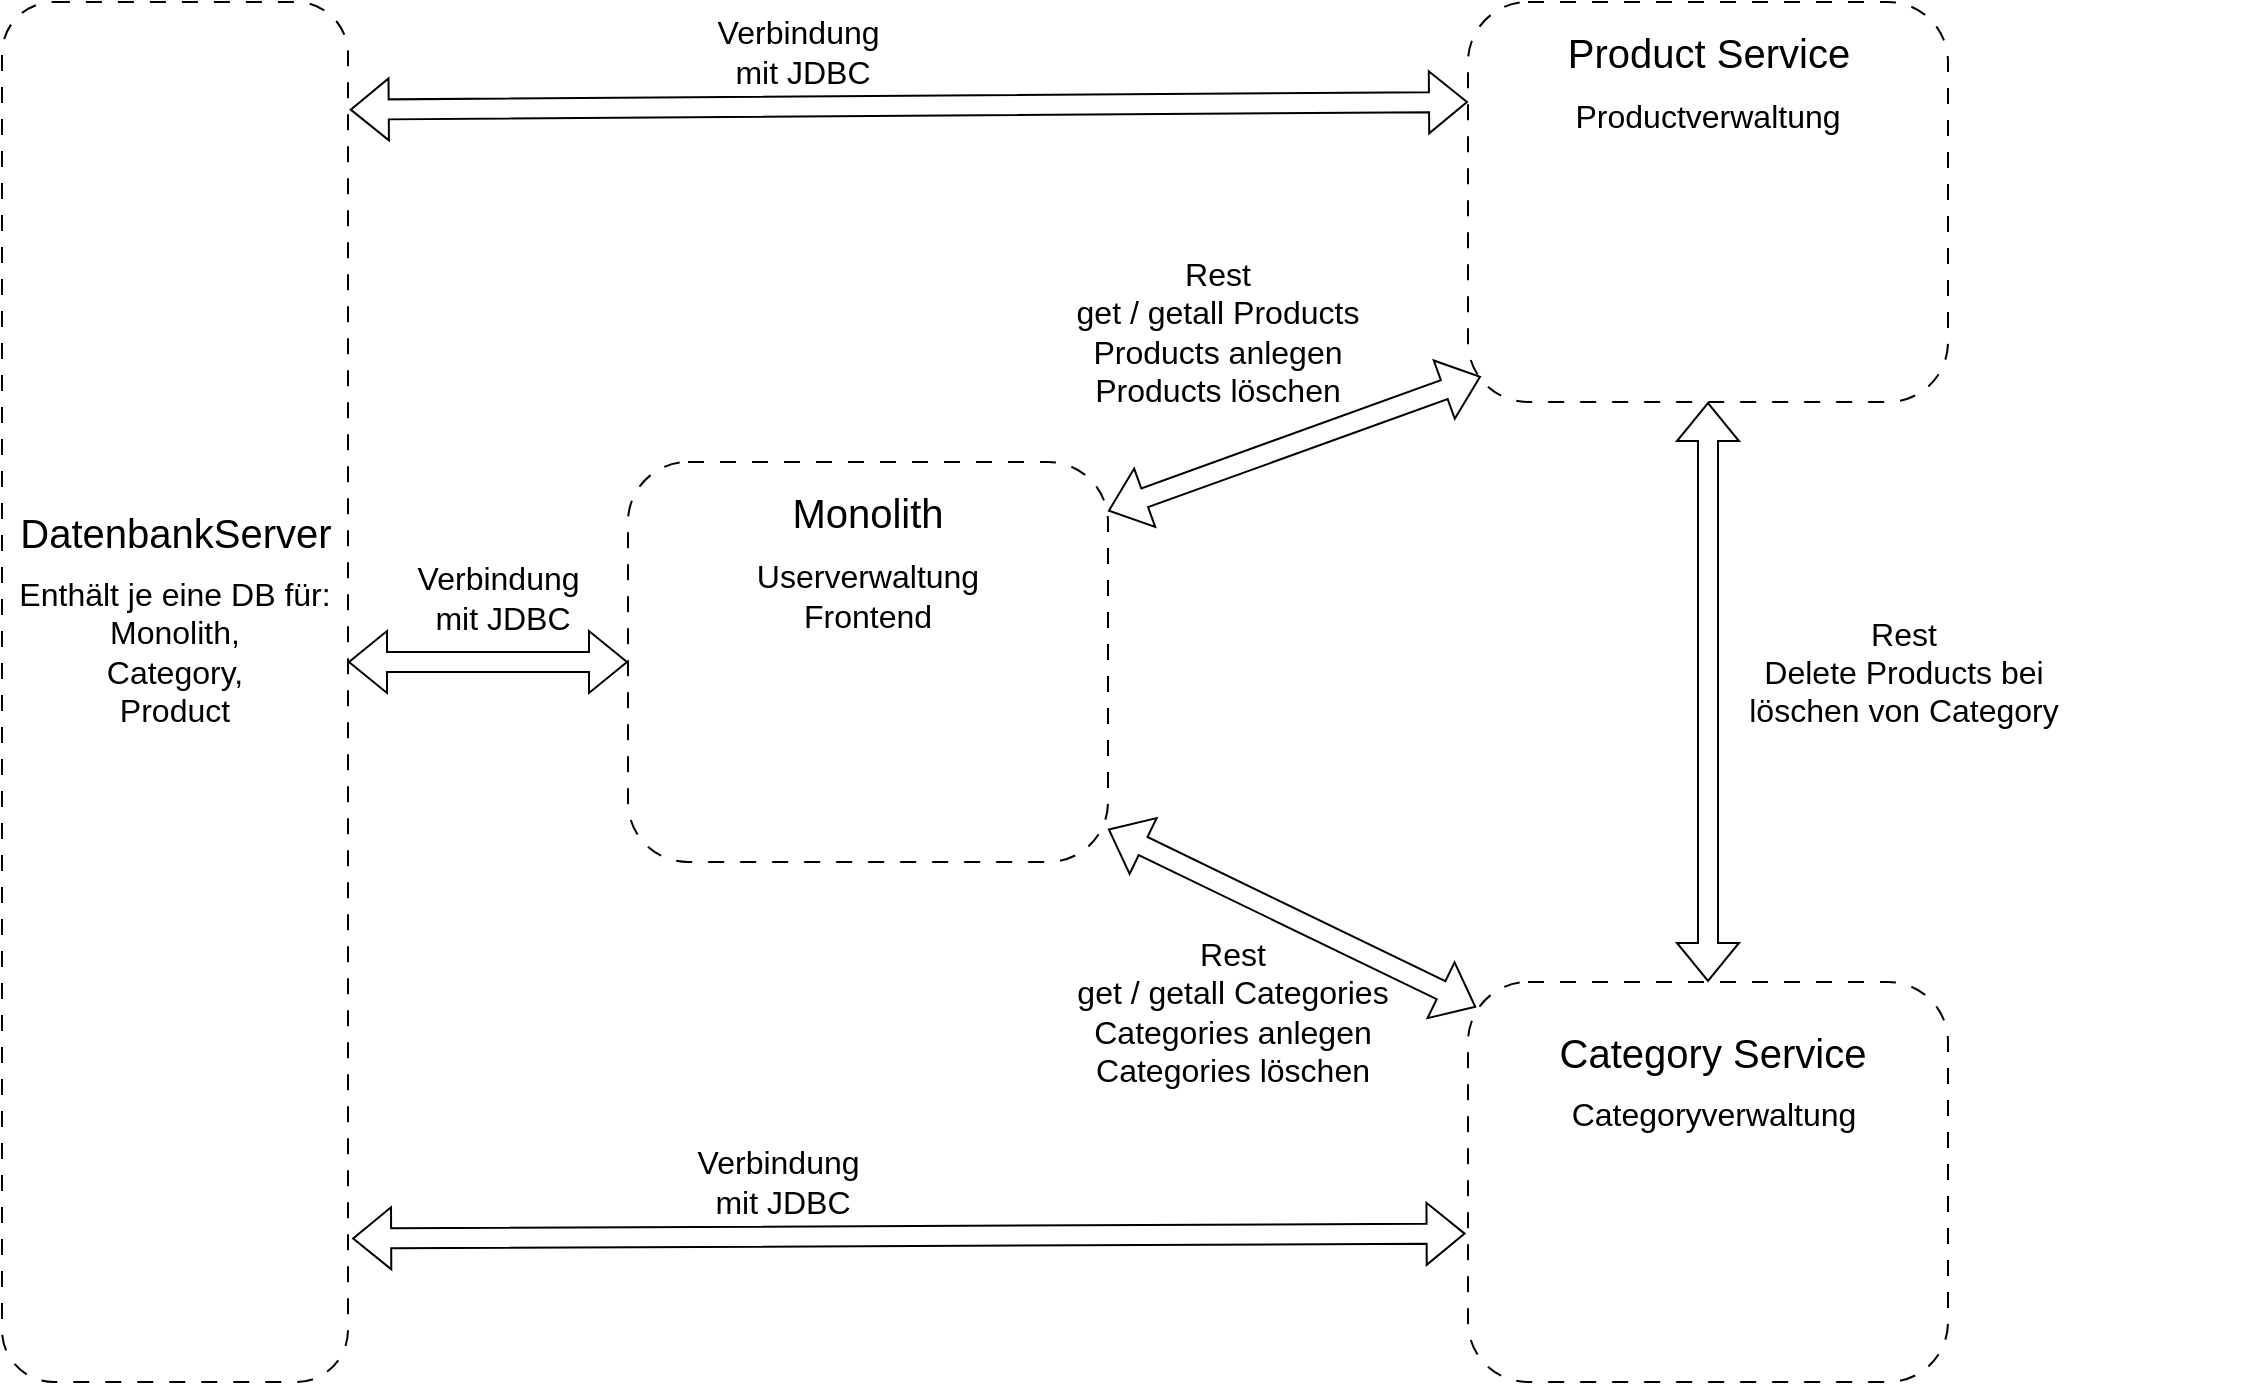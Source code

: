 <mxfile version="24.1.0" type="device">
  <diagram name="Seite-1" id="z_2dot5QInt8ppIREI61">
    <mxGraphModel dx="1591" dy="941" grid="1" gridSize="10" guides="1" tooltips="1" connect="1" arrows="1" fold="1" page="1" pageScale="1" pageWidth="827" pageHeight="1169" math="0" shadow="0">
      <root>
        <mxCell id="0" />
        <mxCell id="1" parent="0" />
        <mxCell id="L5CR_Bll_L-VFsYANITX-19" value="" style="rounded=1;whiteSpace=wrap;html=1;dashed=1;dashPattern=8 8;" parent="1" vertex="1">
          <mxGeometry x="400" y="260" width="240" height="200" as="geometry" />
        </mxCell>
        <mxCell id="L5CR_Bll_L-VFsYANITX-22" value="&lt;font style=&quot;font-size: 20px;&quot;&gt;Monolith&lt;/font&gt;" style="text;html=1;strokeColor=none;fillColor=none;align=center;verticalAlign=middle;whiteSpace=wrap;rounded=0;" parent="1" vertex="1">
          <mxGeometry x="455" y="270" width="130" height="30" as="geometry" />
        </mxCell>
        <mxCell id="L5CR_Bll_L-VFsYANITX-23" value="Userverwaltung&lt;br&gt;Frontend" style="text;html=1;strokeColor=none;fillColor=none;align=center;verticalAlign=middle;whiteSpace=wrap;rounded=0;fontSize=16;" parent="1" vertex="1">
          <mxGeometry x="490" y="312" width="60" height="30" as="geometry" />
        </mxCell>
        <mxCell id="L5CR_Bll_L-VFsYANITX-24" value="" style="rounded=1;whiteSpace=wrap;html=1;dashed=1;dashPattern=8 8;" parent="1" vertex="1">
          <mxGeometry x="820" y="520" width="240" height="200" as="geometry" />
        </mxCell>
        <mxCell id="L5CR_Bll_L-VFsYANITX-25" value="&lt;font style=&quot;font-size: 20px;&quot;&gt;Category Service&lt;/font&gt;" style="text;html=1;strokeColor=none;fillColor=none;align=center;verticalAlign=middle;whiteSpace=wrap;rounded=0;" parent="1" vertex="1">
          <mxGeometry x="860" y="540" width="165" height="30" as="geometry" />
        </mxCell>
        <mxCell id="L5CR_Bll_L-VFsYANITX-26" value="Categoryverwaltung" style="text;html=1;strokeColor=none;fillColor=none;align=center;verticalAlign=middle;whiteSpace=wrap;rounded=0;fontSize=16;" parent="1" vertex="1">
          <mxGeometry x="857.5" y="571" width="170" height="30" as="geometry" />
        </mxCell>
        <mxCell id="L5CR_Bll_L-VFsYANITX-27" value="" style="rounded=1;whiteSpace=wrap;html=1;dashed=1;dashPattern=8 8;" parent="1" vertex="1">
          <mxGeometry x="820" y="30" width="240" height="200" as="geometry" />
        </mxCell>
        <mxCell id="L5CR_Bll_L-VFsYANITX-28" value="&lt;font style=&quot;font-size: 20px;&quot;&gt;Product Service&lt;/font&gt;" style="text;html=1;strokeColor=none;fillColor=none;align=center;verticalAlign=middle;whiteSpace=wrap;rounded=0;" parent="1" vertex="1">
          <mxGeometry x="867.5" y="40" width="145" height="30" as="geometry" />
        </mxCell>
        <mxCell id="L5CR_Bll_L-VFsYANITX-29" value="Productverwaltung" style="text;html=1;strokeColor=none;fillColor=none;align=center;verticalAlign=middle;whiteSpace=wrap;rounded=0;fontSize=16;" parent="1" vertex="1">
          <mxGeometry x="880" y="72" width="120" height="30" as="geometry" />
        </mxCell>
        <mxCell id="L5CR_Bll_L-VFsYANITX-34" value="&lt;font style=&quot;font-size: 16px;&quot;&gt;Rest&lt;br&gt;get / getall Categories&lt;br style=&quot;border-color: var(--border-color);&quot;&gt;Categories anlegen&lt;br style=&quot;border-color: var(--border-color);&quot;&gt;Categories löschen&lt;br&gt;&lt;/font&gt;" style="text;html=1;strokeColor=none;fillColor=none;align=center;verticalAlign=middle;whiteSpace=wrap;rounded=0;" parent="1" vertex="1">
          <mxGeometry x="605" y="520" width="195" height="30" as="geometry" />
        </mxCell>
        <mxCell id="L5CR_Bll_L-VFsYANITX-35" value="" style="shape=flexArrow;endArrow=classic;startArrow=classic;html=1;rounded=0;entryX=0.017;entryY=0.063;entryDx=0;entryDy=0;entryPerimeter=0;" parent="1" target="L5CR_Bll_L-VFsYANITX-24" edge="1">
          <mxGeometry width="100" height="100" relative="1" as="geometry">
            <mxPoint x="640" y="443.5" as="sourcePoint" />
            <mxPoint x="800" y="490" as="targetPoint" />
          </mxGeometry>
        </mxCell>
        <mxCell id="L5CR_Bll_L-VFsYANITX-36" value="" style="shape=flexArrow;endArrow=classic;startArrow=classic;html=1;rounded=0;entryX=0.5;entryY=1;entryDx=0;entryDy=0;exitX=0.5;exitY=0;exitDx=0;exitDy=0;" parent="1" source="L5CR_Bll_L-VFsYANITX-24" target="L5CR_Bll_L-VFsYANITX-27" edge="1">
          <mxGeometry width="100" height="100" relative="1" as="geometry">
            <mxPoint x="839.5" y="419" as="sourcePoint" />
            <mxPoint x="839.5" y="339" as="targetPoint" />
          </mxGeometry>
        </mxCell>
        <mxCell id="L5CR_Bll_L-VFsYANITX-37" value="Rest&lt;br&gt;Delete Products bei &lt;br&gt;löschen von Category" style="text;html=1;strokeColor=none;fillColor=none;align=center;verticalAlign=middle;whiteSpace=wrap;rounded=0;fontSize=16;" parent="1" vertex="1">
          <mxGeometry x="857.5" y="350" width="360" height="30" as="geometry" />
        </mxCell>
        <mxCell id="L5CR_Bll_L-VFsYANITX-40" value="&lt;font style=&quot;font-size: 16px;&quot;&gt;Rest&lt;br&gt;get / getall Products&lt;br&gt;Products anlegen&lt;br&gt;Products löschen&lt;br&gt;&lt;/font&gt;" style="text;html=1;strokeColor=none;fillColor=none;align=center;verticalAlign=middle;whiteSpace=wrap;rounded=0;" parent="1" vertex="1">
          <mxGeometry x="600" y="180" width="190" height="30" as="geometry" />
        </mxCell>
        <mxCell id="L5CR_Bll_L-VFsYANITX-41" value="" style="shape=flexArrow;endArrow=classic;startArrow=classic;html=1;rounded=0;entryX=0.027;entryY=0.936;entryDx=0;entryDy=0;entryPerimeter=0;" parent="1" target="L5CR_Bll_L-VFsYANITX-27" edge="1">
          <mxGeometry width="100" height="100" relative="1" as="geometry">
            <mxPoint x="640" y="284.5" as="sourcePoint" />
            <mxPoint x="720" y="285.5" as="targetPoint" />
          </mxGeometry>
        </mxCell>
        <mxCell id="jAwa8DwlAfmz7kVQJ7aq-3" value="" style="rounded=1;whiteSpace=wrap;html=1;dashed=1;dashPattern=8 8;" parent="1" vertex="1">
          <mxGeometry x="87" y="30" width="173" height="690" as="geometry" />
        </mxCell>
        <mxCell id="jAwa8DwlAfmz7kVQJ7aq-8" value="&lt;font style=&quot;font-size: 16px;&quot;&gt;Verbindung&amp;nbsp;&lt;/font&gt;&lt;div&gt;&lt;font style=&quot;font-size: 16px;&quot;&gt;mit JDBC&lt;br&gt;&lt;/font&gt;&lt;/div&gt;" style="text;html=1;strokeColor=none;fillColor=none;align=center;verticalAlign=middle;whiteSpace=wrap;rounded=0;" parent="1" vertex="1">
          <mxGeometry x="415" y="605" width="125" height="30" as="geometry" />
        </mxCell>
        <mxCell id="2sbUEzm432ijalAfffBH-2" value="&lt;font style=&quot;font-size: 20px;&quot;&gt;DatenbankServer&lt;/font&gt;" style="text;html=1;strokeColor=none;fillColor=none;align=center;verticalAlign=middle;whiteSpace=wrap;rounded=0;" vertex="1" parent="1">
          <mxGeometry x="108.5" y="280" width="130" height="30" as="geometry" />
        </mxCell>
        <mxCell id="2sbUEzm432ijalAfffBH-3" value="Enthält je eine DB für:&lt;br&gt;Monolith,&lt;br&gt;Category,&lt;br&gt;Product" style="text;html=1;strokeColor=none;fillColor=none;align=center;verticalAlign=middle;whiteSpace=wrap;rounded=0;fontSize=16;" vertex="1" parent="1">
          <mxGeometry x="86" y="305" width="175" height="100" as="geometry" />
        </mxCell>
        <mxCell id="2sbUEzm432ijalAfffBH-4" value="" style="shape=flexArrow;endArrow=classic;startArrow=classic;html=1;rounded=0;exitX=1.005;exitY=0.078;exitDx=0;exitDy=0;exitPerimeter=0;entryX=0;entryY=0.25;entryDx=0;entryDy=0;" edge="1" parent="1" source="jAwa8DwlAfmz7kVQJ7aq-3" target="L5CR_Bll_L-VFsYANITX-27">
          <mxGeometry width="100" height="100" relative="1" as="geometry">
            <mxPoint x="360" y="160" as="sourcePoint" />
            <mxPoint x="480" y="80" as="targetPoint" />
          </mxGeometry>
        </mxCell>
        <mxCell id="2sbUEzm432ijalAfffBH-5" value="" style="shape=flexArrow;endArrow=classic;startArrow=classic;html=1;rounded=0;exitX=1.012;exitY=0.896;exitDx=0;exitDy=0;exitPerimeter=0;entryX=-0.005;entryY=0.629;entryDx=0;entryDy=0;entryPerimeter=0;" edge="1" parent="1" source="jAwa8DwlAfmz7kVQJ7aq-3" target="L5CR_Bll_L-VFsYANITX-24">
          <mxGeometry width="100" height="100" relative="1" as="geometry">
            <mxPoint x="380" y="730" as="sourcePoint" />
            <mxPoint x="700" y="650" as="targetPoint" />
          </mxGeometry>
        </mxCell>
        <mxCell id="2sbUEzm432ijalAfffBH-7" value="" style="shape=flexArrow;endArrow=classic;startArrow=classic;html=1;rounded=0;entryX=0;entryY=0.5;entryDx=0;entryDy=0;" edge="1" parent="1" target="L5CR_Bll_L-VFsYANITX-19">
          <mxGeometry width="100" height="100" relative="1" as="geometry">
            <mxPoint x="260" y="360" as="sourcePoint" />
            <mxPoint x="380" y="420" as="targetPoint" />
          </mxGeometry>
        </mxCell>
        <mxCell id="2sbUEzm432ijalAfffBH-8" value="&lt;font style=&quot;font-size: 16px;&quot;&gt;Verbindung&amp;nbsp;&lt;/font&gt;&lt;div&gt;&lt;font style=&quot;font-size: 16px;&quot;&gt;mit JDBC&lt;br&gt;&lt;/font&gt;&lt;/div&gt;" style="text;html=1;strokeColor=none;fillColor=none;align=center;verticalAlign=middle;whiteSpace=wrap;rounded=0;" vertex="1" parent="1">
          <mxGeometry x="425" y="40" width="125" height="30" as="geometry" />
        </mxCell>
        <mxCell id="2sbUEzm432ijalAfffBH-9" value="&lt;font style=&quot;font-size: 16px;&quot;&gt;Verbindung&amp;nbsp;&lt;/font&gt;&lt;div&gt;&lt;font style=&quot;font-size: 16px;&quot;&gt;mit JDBC&lt;br&gt;&lt;/font&gt;&lt;/div&gt;" style="text;html=1;strokeColor=none;fillColor=none;align=center;verticalAlign=middle;whiteSpace=wrap;rounded=0;" vertex="1" parent="1">
          <mxGeometry x="275" y="313" width="125" height="30" as="geometry" />
        </mxCell>
      </root>
    </mxGraphModel>
  </diagram>
</mxfile>
